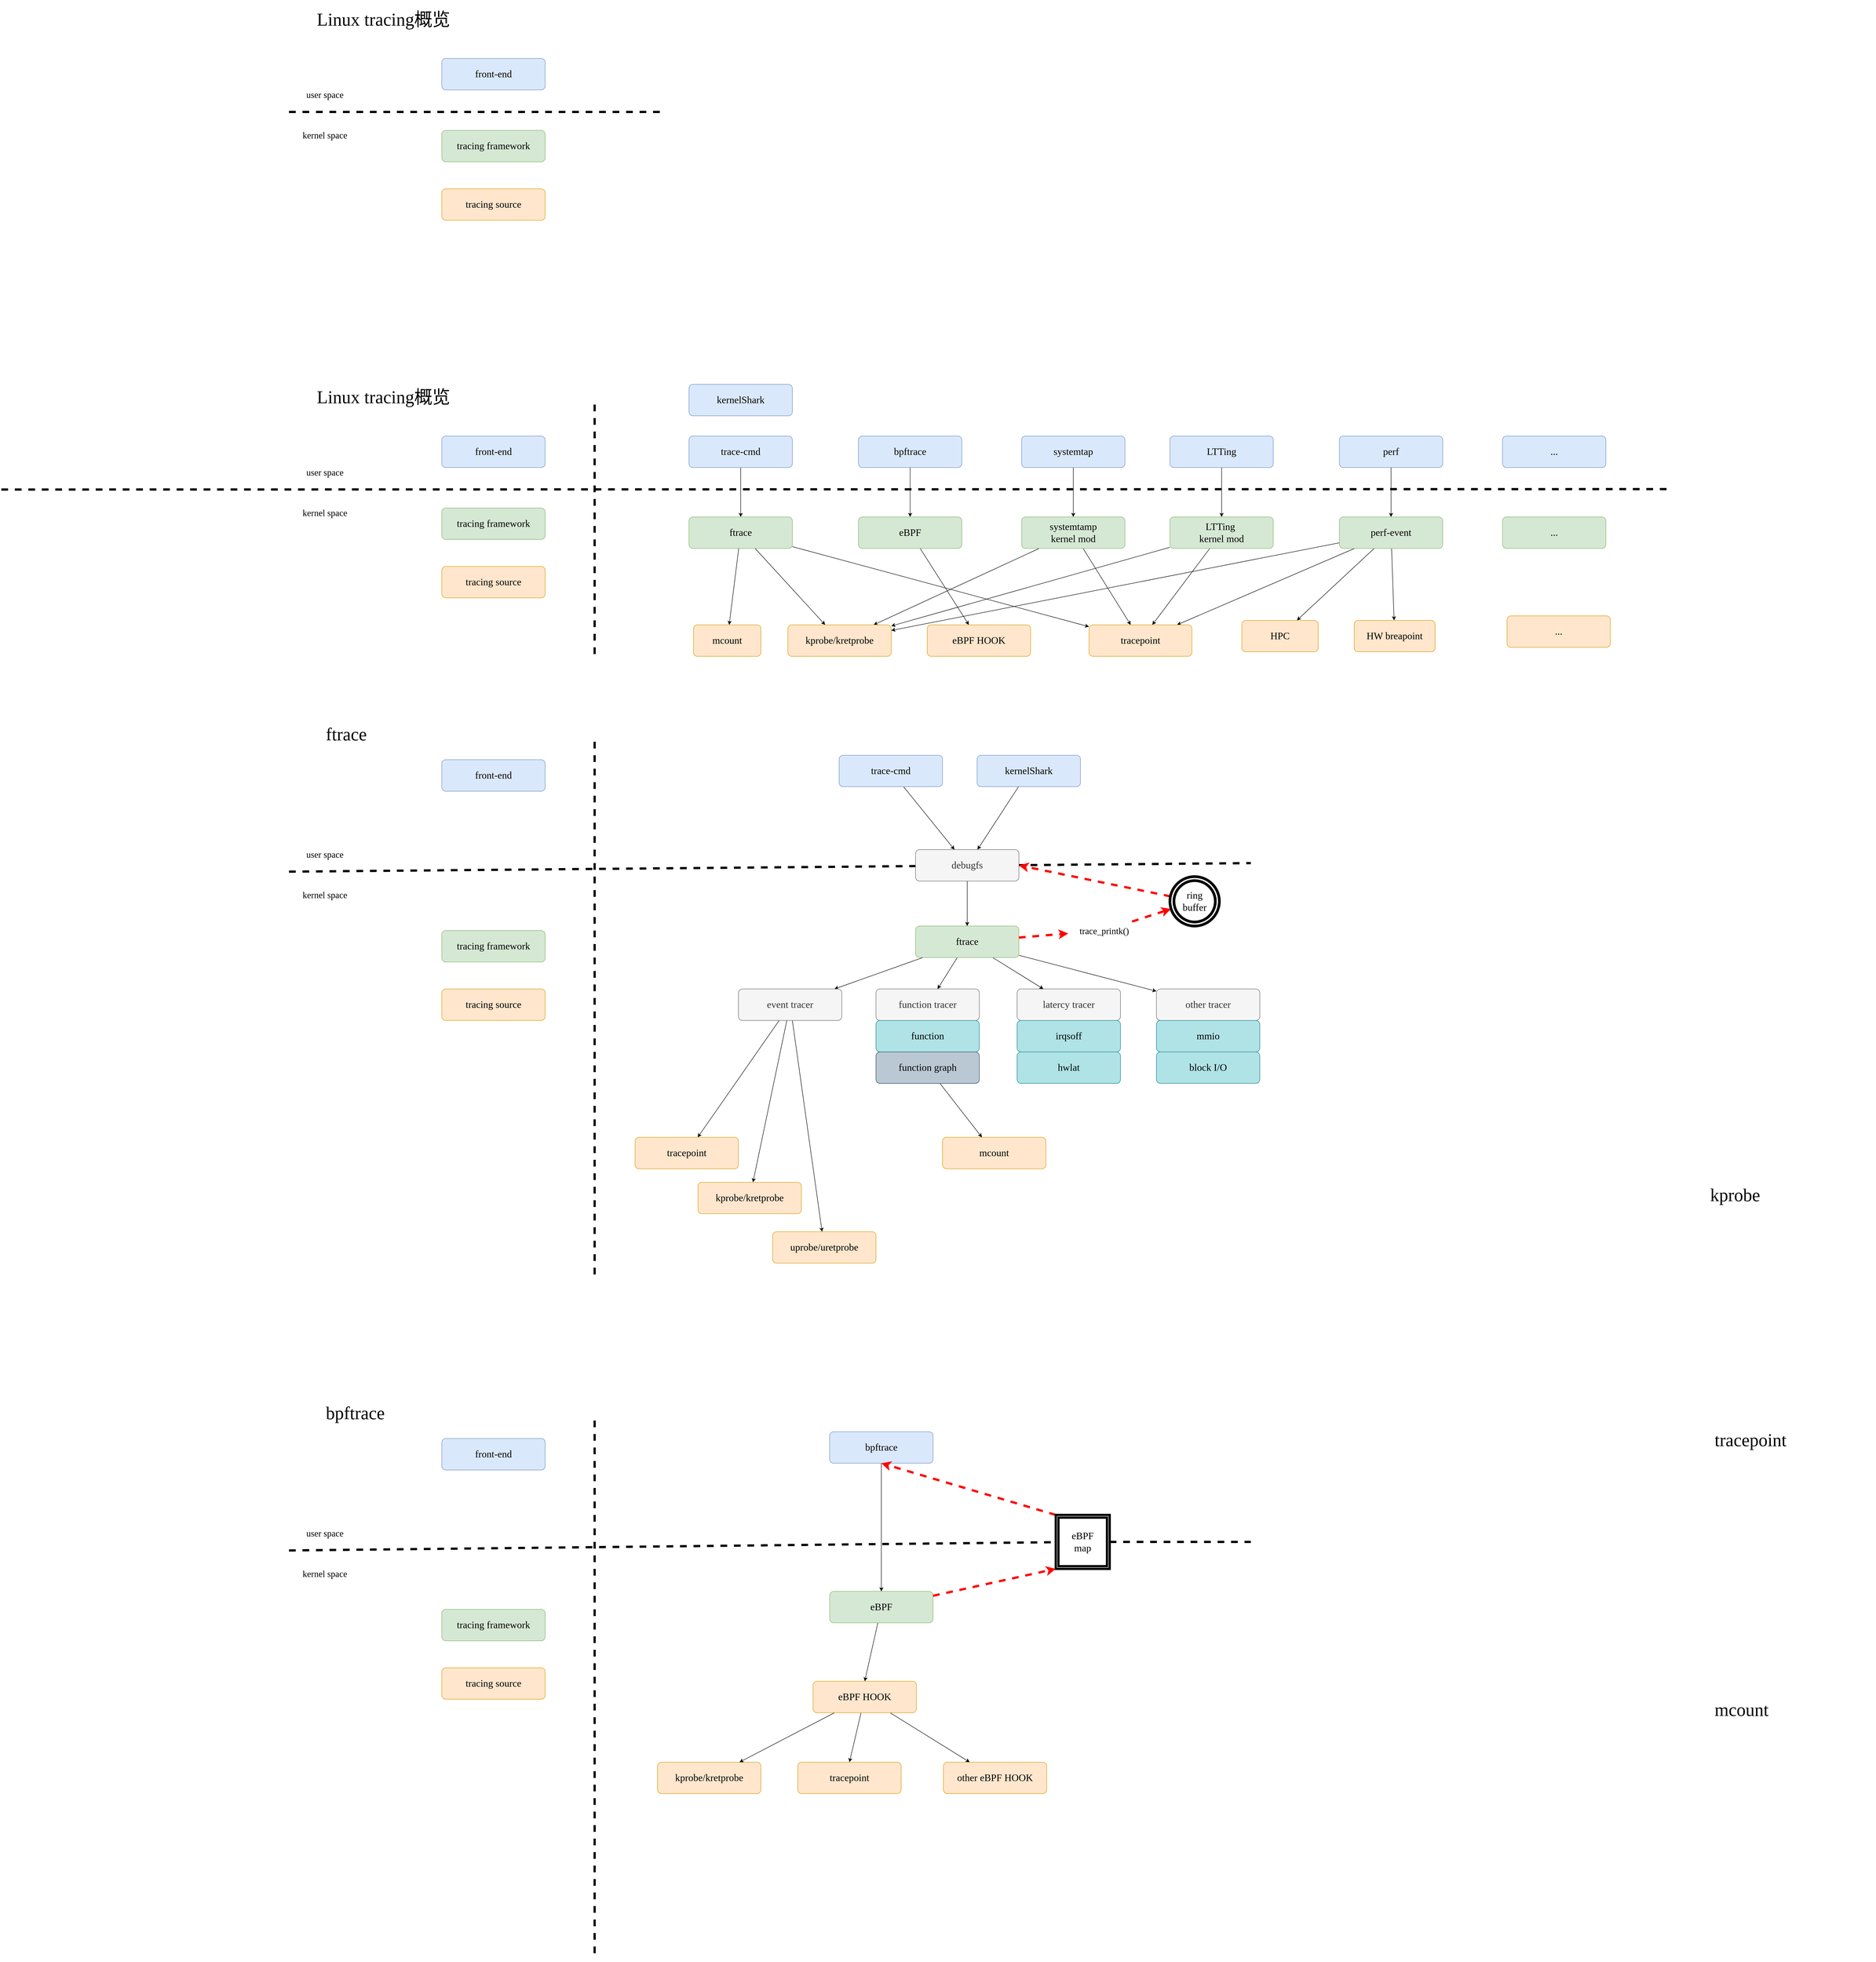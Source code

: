 <mxfile version="21.5.2" type="github">
  <diagram name="第 1 页" id="Hirs34b7jqaWPxaMW2Qh">
    <mxGraphModel dx="4906" dy="2654" grid="1" gridSize="10" guides="1" tooltips="1" connect="1" arrows="1" fold="1" page="1" pageScale="1" pageWidth="827" pageHeight="1169" math="0" shadow="0">
      <root>
        <mxCell id="0" />
        <mxCell id="1" parent="0" />
        <mxCell id="yIvQyhjBssw4aAH2rzGB-1" value="front-end" style="rounded=1;whiteSpace=wrap;html=1;arcSize=13;fontSize=22;fontFamily=Verdana;fillColor=#dae8fc;strokeColor=#6c8ebf;" vertex="1" parent="1">
          <mxGeometry x="-1140" y="240" width="230" height="70" as="geometry" />
        </mxCell>
        <mxCell id="yIvQyhjBssw4aAH2rzGB-3" value="Linux tracing概览" style="text;html=1;strokeColor=none;fillColor=none;align=left;verticalAlign=middle;whiteSpace=wrap;rounded=0;fontSize=40;fontFamily=Verdana;" vertex="1" parent="1">
          <mxGeometry x="-1420" y="110" width="360" height="85" as="geometry" />
        </mxCell>
        <mxCell id="yIvQyhjBssw4aAH2rzGB-5" value="" style="endArrow=none;dashed=1;html=1;rounded=0;strokeWidth=5;fontFamily=Verdana;" edge="1" parent="1">
          <mxGeometry width="50" height="50" relative="1" as="geometry">
            <mxPoint x="-2120" y="359" as="sourcePoint" />
            <mxPoint x="1593.333" y="358" as="targetPoint" />
          </mxGeometry>
        </mxCell>
        <mxCell id="yIvQyhjBssw4aAH2rzGB-6" value="user space" style="text;html=1;strokeColor=none;fillColor=none;align=center;verticalAlign=middle;whiteSpace=wrap;rounded=0;fontFamily=Verdana;fontSize=20;" vertex="1" parent="1">
          <mxGeometry x="-1480" y="300" width="160" height="40" as="geometry" />
        </mxCell>
        <mxCell id="yIvQyhjBssw4aAH2rzGB-7" value="kernel space" style="text;html=1;strokeColor=none;fillColor=none;align=center;verticalAlign=middle;whiteSpace=wrap;rounded=0;fontFamily=Verdana;fontSize=20;" vertex="1" parent="1">
          <mxGeometry x="-1480" y="390" width="160" height="40" as="geometry" />
        </mxCell>
        <mxCell id="yIvQyhjBssw4aAH2rzGB-8" value="tracing framework" style="rounded=1;whiteSpace=wrap;html=1;arcSize=13;fontSize=22;fontFamily=Verdana;fillColor=#d5e8d4;strokeColor=#82b366;" vertex="1" parent="1">
          <mxGeometry x="-1140" y="400" width="230" height="70" as="geometry" />
        </mxCell>
        <mxCell id="yIvQyhjBssw4aAH2rzGB-9" value="tracing source" style="rounded=1;whiteSpace=wrap;html=1;arcSize=13;fontSize=22;fontFamily=Verdana;fillColor=#ffe6cc;strokeColor=#d79b00;" vertex="1" parent="1">
          <mxGeometry x="-1140" y="530" width="230" height="70" as="geometry" />
        </mxCell>
        <mxCell id="yIvQyhjBssw4aAH2rzGB-10" value="ftrace&amp;nbsp;" style="text;html=1;strokeColor=none;fillColor=none;align=left;verticalAlign=middle;whiteSpace=wrap;rounded=0;fontSize=40;fontFamily=Verdana;" vertex="1" parent="1">
          <mxGeometry x="-1400" y="860" width="360" height="85" as="geometry" />
        </mxCell>
        <mxCell id="yIvQyhjBssw4aAH2rzGB-11" value="front-end" style="rounded=1;whiteSpace=wrap;html=1;arcSize=13;fontSize=22;fontFamily=Verdana;fillColor=#dae8fc;strokeColor=#6c8ebf;" vertex="1" parent="1">
          <mxGeometry x="-1140" y="960" width="230" height="70" as="geometry" />
        </mxCell>
        <mxCell id="yIvQyhjBssw4aAH2rzGB-12" value="" style="endArrow=none;dashed=1;html=1;rounded=0;strokeWidth=5;fontFamily=Verdana;" edge="1" parent="1">
          <mxGeometry width="50" height="50" relative="1" as="geometry">
            <mxPoint x="-1480" y="1209" as="sourcePoint" />
            <mxPoint x="660" y="1190" as="targetPoint" />
          </mxGeometry>
        </mxCell>
        <mxCell id="yIvQyhjBssw4aAH2rzGB-13" value="user space" style="text;html=1;strokeColor=none;fillColor=none;align=center;verticalAlign=middle;whiteSpace=wrap;rounded=0;fontFamily=Verdana;fontSize=20;" vertex="1" parent="1">
          <mxGeometry x="-1480" y="1150" width="160" height="40" as="geometry" />
        </mxCell>
        <mxCell id="yIvQyhjBssw4aAH2rzGB-14" value="kernel space" style="text;html=1;strokeColor=none;fillColor=none;align=center;verticalAlign=middle;whiteSpace=wrap;rounded=0;fontFamily=Verdana;fontSize=20;" vertex="1" parent="1">
          <mxGeometry x="-1480" y="1240" width="160" height="40" as="geometry" />
        </mxCell>
        <mxCell id="yIvQyhjBssw4aAH2rzGB-15" value="tracing framework" style="rounded=1;whiteSpace=wrap;html=1;arcSize=13;fontSize=22;fontFamily=Verdana;fillColor=#d5e8d4;strokeColor=#82b366;" vertex="1" parent="1">
          <mxGeometry x="-1140" y="1340" width="230" height="70" as="geometry" />
        </mxCell>
        <mxCell id="yIvQyhjBssw4aAH2rzGB-16" value="tracing source" style="rounded=1;whiteSpace=wrap;html=1;arcSize=13;fontSize=22;fontFamily=Verdana;fillColor=#ffe6cc;strokeColor=#d79b00;" vertex="1" parent="1">
          <mxGeometry x="-1140" y="1470" width="230" height="70" as="geometry" />
        </mxCell>
        <mxCell id="yIvQyhjBssw4aAH2rzGB-102" style="rounded=0;orthogonalLoop=1;jettySize=auto;html=1;" edge="1" parent="1" source="yIvQyhjBssw4aAH2rzGB-17" target="yIvQyhjBssw4aAH2rzGB-19">
          <mxGeometry relative="1" as="geometry" />
        </mxCell>
        <mxCell id="yIvQyhjBssw4aAH2rzGB-17" value="trace-cmd" style="rounded=1;whiteSpace=wrap;html=1;arcSize=13;fontSize=22;fontFamily=Verdana;fillColor=#dae8fc;strokeColor=#6c8ebf;" vertex="1" parent="1">
          <mxGeometry x="-256" y="950" width="230" height="70" as="geometry" />
        </mxCell>
        <mxCell id="yIvQyhjBssw4aAH2rzGB-103" style="rounded=0;orthogonalLoop=1;jettySize=auto;html=1;" edge="1" parent="1" source="yIvQyhjBssw4aAH2rzGB-18" target="yIvQyhjBssw4aAH2rzGB-19">
          <mxGeometry relative="1" as="geometry" />
        </mxCell>
        <mxCell id="yIvQyhjBssw4aAH2rzGB-18" value="kernelShark" style="rounded=1;whiteSpace=wrap;html=1;arcSize=13;fontSize=22;fontFamily=Verdana;fillColor=#dae8fc;strokeColor=#6c8ebf;" vertex="1" parent="1">
          <mxGeometry x="51" y="950" width="230" height="70" as="geometry" />
        </mxCell>
        <mxCell id="yIvQyhjBssw4aAH2rzGB-104" style="edgeStyle=orthogonalEdgeStyle;rounded=0;orthogonalLoop=1;jettySize=auto;html=1;" edge="1" parent="1" source="yIvQyhjBssw4aAH2rzGB-19" target="yIvQyhjBssw4aAH2rzGB-20">
          <mxGeometry relative="1" as="geometry" />
        </mxCell>
        <mxCell id="yIvQyhjBssw4aAH2rzGB-19" value="debugfs" style="rounded=1;whiteSpace=wrap;html=1;arcSize=13;fontSize=22;fontFamily=Verdana;strokeColor=#666666;fillColor=#f5f5f5;fontColor=#333333;" vertex="1" parent="1">
          <mxGeometry x="-86" y="1160" width="230" height="70" as="geometry" />
        </mxCell>
        <mxCell id="yIvQyhjBssw4aAH2rzGB-105" style="rounded=0;orthogonalLoop=1;jettySize=auto;html=1;" edge="1" parent="1" source="yIvQyhjBssw4aAH2rzGB-20" target="yIvQyhjBssw4aAH2rzGB-21">
          <mxGeometry relative="1" as="geometry" />
        </mxCell>
        <mxCell id="yIvQyhjBssw4aAH2rzGB-106" style="rounded=0;orthogonalLoop=1;jettySize=auto;html=1;" edge="1" parent="1" source="yIvQyhjBssw4aAH2rzGB-20" target="yIvQyhjBssw4aAH2rzGB-22">
          <mxGeometry relative="1" as="geometry" />
        </mxCell>
        <mxCell id="yIvQyhjBssw4aAH2rzGB-107" style="rounded=0;orthogonalLoop=1;jettySize=auto;html=1;" edge="1" parent="1" source="yIvQyhjBssw4aAH2rzGB-20" target="yIvQyhjBssw4aAH2rzGB-88">
          <mxGeometry relative="1" as="geometry" />
        </mxCell>
        <mxCell id="yIvQyhjBssw4aAH2rzGB-108" style="rounded=0;orthogonalLoop=1;jettySize=auto;html=1;" edge="1" parent="1" source="yIvQyhjBssw4aAH2rzGB-20" target="yIvQyhjBssw4aAH2rzGB-89">
          <mxGeometry relative="1" as="geometry" />
        </mxCell>
        <mxCell id="yIvQyhjBssw4aAH2rzGB-116" style="rounded=0;orthogonalLoop=1;jettySize=auto;html=1;strokeColor=#FF0000;strokeWidth=5;dashed=1;" edge="1" parent="1" source="yIvQyhjBssw4aAH2rzGB-120" target="yIvQyhjBssw4aAH2rzGB-115">
          <mxGeometry relative="1" as="geometry" />
        </mxCell>
        <mxCell id="yIvQyhjBssw4aAH2rzGB-20" value="ftrace" style="rounded=1;whiteSpace=wrap;html=1;arcSize=13;fontSize=22;fontFamily=Verdana;fillColor=#d5e8d4;strokeColor=#82b366;" vertex="1" parent="1">
          <mxGeometry x="-86" y="1330" width="230" height="70" as="geometry" />
        </mxCell>
        <mxCell id="yIvQyhjBssw4aAH2rzGB-109" style="rounded=0;orthogonalLoop=1;jettySize=auto;html=1;" edge="1" parent="1" source="yIvQyhjBssw4aAH2rzGB-21" target="yIvQyhjBssw4aAH2rzGB-23">
          <mxGeometry relative="1" as="geometry" />
        </mxCell>
        <mxCell id="yIvQyhjBssw4aAH2rzGB-110" style="rounded=0;orthogonalLoop=1;jettySize=auto;html=1;" edge="1" parent="1" source="yIvQyhjBssw4aAH2rzGB-21" target="yIvQyhjBssw4aAH2rzGB-24">
          <mxGeometry relative="1" as="geometry" />
        </mxCell>
        <mxCell id="yIvQyhjBssw4aAH2rzGB-113" style="rounded=0;orthogonalLoop=1;jettySize=auto;html=1;" edge="1" parent="1" source="yIvQyhjBssw4aAH2rzGB-21" target="yIvQyhjBssw4aAH2rzGB-112">
          <mxGeometry relative="1" as="geometry" />
        </mxCell>
        <mxCell id="yIvQyhjBssw4aAH2rzGB-21" value="event tracer" style="rounded=1;whiteSpace=wrap;html=1;arcSize=13;fontSize=22;fontFamily=Verdana;strokeColor=#666666;fillColor=#f5f5f5;fontColor=#333333;" vertex="1" parent="1">
          <mxGeometry x="-480" y="1470" width="230" height="70" as="geometry" />
        </mxCell>
        <mxCell id="yIvQyhjBssw4aAH2rzGB-22" value="function tracer" style="rounded=1;whiteSpace=wrap;html=1;arcSize=13;fontSize=22;fontFamily=Verdana;strokeColor=#666666;fillColor=#f5f5f5;fontColor=#333333;" vertex="1" parent="1">
          <mxGeometry x="-174" y="1470" width="230" height="70" as="geometry" />
        </mxCell>
        <mxCell id="yIvQyhjBssw4aAH2rzGB-23" value="tracepoint" style="rounded=1;whiteSpace=wrap;html=1;arcSize=13;fontSize=22;fontFamily=Verdana;fillColor=#ffe6cc;strokeColor=#d79b00;" vertex="1" parent="1">
          <mxGeometry x="-710" y="1800" width="230" height="70" as="geometry" />
        </mxCell>
        <mxCell id="yIvQyhjBssw4aAH2rzGB-24" value="kprobe/kretprobe" style="rounded=1;whiteSpace=wrap;html=1;arcSize=13;fontSize=22;fontFamily=Verdana;fillColor=#ffe6cc;strokeColor=#d79b00;" vertex="1" parent="1">
          <mxGeometry x="-570" y="1900" width="230" height="70" as="geometry" />
        </mxCell>
        <mxCell id="yIvQyhjBssw4aAH2rzGB-30" value="" style="endArrow=none;dashed=1;html=1;rounded=0;strokeWidth=5;fontFamily=Verdana;" edge="1" parent="1">
          <mxGeometry width="50" height="50" relative="1" as="geometry">
            <mxPoint x="-800" y="920" as="sourcePoint" />
            <mxPoint x="-800" y="2120" as="targetPoint" />
          </mxGeometry>
        </mxCell>
        <mxCell id="yIvQyhjBssw4aAH2rzGB-31" value="front-end" style="rounded=1;whiteSpace=wrap;html=1;arcSize=13;fontSize=22;fontFamily=Verdana;fillColor=#dae8fc;strokeColor=#6c8ebf;" vertex="1" parent="1">
          <mxGeometry x="-1140" y="-600" width="230" height="70" as="geometry" />
        </mxCell>
        <mxCell id="yIvQyhjBssw4aAH2rzGB-32" value="Linux tracing概览" style="text;html=1;strokeColor=none;fillColor=none;align=left;verticalAlign=middle;whiteSpace=wrap;rounded=0;fontSize=40;fontFamily=Verdana;" vertex="1" parent="1">
          <mxGeometry x="-1420" y="-730" width="360" height="85" as="geometry" />
        </mxCell>
        <mxCell id="yIvQyhjBssw4aAH2rzGB-33" value="" style="endArrow=none;dashed=1;html=1;rounded=0;strokeWidth=5;fontFamily=Verdana;" edge="1" parent="1">
          <mxGeometry width="50" height="50" relative="1" as="geometry">
            <mxPoint x="-1480" y="-481" as="sourcePoint" />
            <mxPoint x="-640" y="-481" as="targetPoint" />
          </mxGeometry>
        </mxCell>
        <mxCell id="yIvQyhjBssw4aAH2rzGB-34" value="user space" style="text;html=1;strokeColor=none;fillColor=none;align=center;verticalAlign=middle;whiteSpace=wrap;rounded=0;fontFamily=Verdana;fontSize=20;" vertex="1" parent="1">
          <mxGeometry x="-1480" y="-540" width="160" height="40" as="geometry" />
        </mxCell>
        <mxCell id="yIvQyhjBssw4aAH2rzGB-35" value="kernel space" style="text;html=1;strokeColor=none;fillColor=none;align=center;verticalAlign=middle;whiteSpace=wrap;rounded=0;fontFamily=Verdana;fontSize=20;" vertex="1" parent="1">
          <mxGeometry x="-1480" y="-450" width="160" height="40" as="geometry" />
        </mxCell>
        <mxCell id="yIvQyhjBssw4aAH2rzGB-36" value="tracing framework" style="rounded=1;whiteSpace=wrap;html=1;arcSize=13;fontSize=22;fontFamily=Verdana;fillColor=#d5e8d4;strokeColor=#82b366;" vertex="1" parent="1">
          <mxGeometry x="-1140" y="-440" width="230" height="70" as="geometry" />
        </mxCell>
        <mxCell id="yIvQyhjBssw4aAH2rzGB-37" value="tracing source" style="rounded=1;whiteSpace=wrap;html=1;arcSize=13;fontSize=22;fontFamily=Verdana;fillColor=#ffe6cc;strokeColor=#d79b00;" vertex="1" parent="1">
          <mxGeometry x="-1140" y="-310" width="230" height="70" as="geometry" />
        </mxCell>
        <mxCell id="yIvQyhjBssw4aAH2rzGB-38" value="" style="endArrow=none;dashed=1;html=1;rounded=0;strokeWidth=5;fontFamily=Verdana;" edge="1" parent="1">
          <mxGeometry width="50" height="50" relative="1" as="geometry">
            <mxPoint x="-800" y="170" as="sourcePoint" />
            <mxPoint x="-800" y="730" as="targetPoint" />
          </mxGeometry>
        </mxCell>
        <mxCell id="yIvQyhjBssw4aAH2rzGB-69" style="edgeStyle=orthogonalEdgeStyle;rounded=0;orthogonalLoop=1;jettySize=auto;html=1;" edge="1" parent="1" source="yIvQyhjBssw4aAH2rzGB-39" target="yIvQyhjBssw4aAH2rzGB-52">
          <mxGeometry relative="1" as="geometry" />
        </mxCell>
        <mxCell id="yIvQyhjBssw4aAH2rzGB-39" value="trace-cmd" style="rounded=1;whiteSpace=wrap;html=1;arcSize=13;fontSize=22;fontFamily=Verdana;fillColor=#dae8fc;strokeColor=#6c8ebf;" vertex="1" parent="1">
          <mxGeometry x="-590" y="240" width="230" height="70" as="geometry" />
        </mxCell>
        <mxCell id="yIvQyhjBssw4aAH2rzGB-72" style="edgeStyle=orthogonalEdgeStyle;rounded=0;orthogonalLoop=1;jettySize=auto;html=1;" edge="1" parent="1" source="yIvQyhjBssw4aAH2rzGB-40" target="yIvQyhjBssw4aAH2rzGB-53">
          <mxGeometry relative="1" as="geometry" />
        </mxCell>
        <mxCell id="yIvQyhjBssw4aAH2rzGB-40" value="bpftrace" style="rounded=1;whiteSpace=wrap;html=1;arcSize=13;fontSize=22;fontFamily=Verdana;fillColor=#dae8fc;strokeColor=#6c8ebf;" vertex="1" parent="1">
          <mxGeometry x="-213" y="240" width="230" height="70" as="geometry" />
        </mxCell>
        <mxCell id="yIvQyhjBssw4aAH2rzGB-74" style="edgeStyle=orthogonalEdgeStyle;rounded=0;orthogonalLoop=1;jettySize=auto;html=1;" edge="1" parent="1" source="yIvQyhjBssw4aAH2rzGB-41" target="yIvQyhjBssw4aAH2rzGB-54">
          <mxGeometry relative="1" as="geometry" />
        </mxCell>
        <mxCell id="yIvQyhjBssw4aAH2rzGB-41" value="systemtap" style="rounded=1;whiteSpace=wrap;html=1;arcSize=13;fontSize=22;fontFamily=Verdana;fillColor=#dae8fc;strokeColor=#6c8ebf;" vertex="1" parent="1">
          <mxGeometry x="150" y="240" width="230" height="70" as="geometry" />
        </mxCell>
        <mxCell id="yIvQyhjBssw4aAH2rzGB-75" style="edgeStyle=orthogonalEdgeStyle;rounded=0;orthogonalLoop=1;jettySize=auto;html=1;" edge="1" parent="1" source="yIvQyhjBssw4aAH2rzGB-42" target="yIvQyhjBssw4aAH2rzGB-55">
          <mxGeometry relative="1" as="geometry" />
        </mxCell>
        <mxCell id="yIvQyhjBssw4aAH2rzGB-42" value="LTTing" style="rounded=1;whiteSpace=wrap;html=1;arcSize=13;fontSize=22;fontFamily=Verdana;fillColor=#dae8fc;strokeColor=#6c8ebf;" vertex="1" parent="1">
          <mxGeometry x="480" y="240" width="230" height="70" as="geometry" />
        </mxCell>
        <mxCell id="yIvQyhjBssw4aAH2rzGB-76" style="edgeStyle=orthogonalEdgeStyle;rounded=0;orthogonalLoop=1;jettySize=auto;html=1;entryX=0.5;entryY=0;entryDx=0;entryDy=0;" edge="1" parent="1" source="yIvQyhjBssw4aAH2rzGB-43" target="yIvQyhjBssw4aAH2rzGB-56">
          <mxGeometry relative="1" as="geometry" />
        </mxCell>
        <mxCell id="yIvQyhjBssw4aAH2rzGB-43" value="perf" style="rounded=1;whiteSpace=wrap;html=1;arcSize=13;fontSize=22;fontFamily=Verdana;fillColor=#dae8fc;strokeColor=#6c8ebf;" vertex="1" parent="1">
          <mxGeometry x="857" y="240" width="230" height="70" as="geometry" />
        </mxCell>
        <mxCell id="yIvQyhjBssw4aAH2rzGB-44" value="..." style="rounded=1;whiteSpace=wrap;html=1;arcSize=13;fontSize=22;fontFamily=Verdana;fillColor=#dae8fc;strokeColor=#6c8ebf;" vertex="1" parent="1">
          <mxGeometry x="1220" y="240" width="230" height="70" as="geometry" />
        </mxCell>
        <mxCell id="yIvQyhjBssw4aAH2rzGB-70" style="rounded=0;orthogonalLoop=1;jettySize=auto;html=1;" edge="1" parent="1" source="yIvQyhjBssw4aAH2rzGB-52" target="yIvQyhjBssw4aAH2rzGB-64">
          <mxGeometry relative="1" as="geometry" />
        </mxCell>
        <mxCell id="yIvQyhjBssw4aAH2rzGB-71" style="rounded=0;orthogonalLoop=1;jettySize=auto;html=1;" edge="1" parent="1" source="yIvQyhjBssw4aAH2rzGB-52" target="yIvQyhjBssw4aAH2rzGB-59">
          <mxGeometry relative="1" as="geometry" />
        </mxCell>
        <mxCell id="yIvQyhjBssw4aAH2rzGB-82" style="rounded=0;orthogonalLoop=1;jettySize=auto;html=1;" edge="1" parent="1" source="yIvQyhjBssw4aAH2rzGB-52" target="yIvQyhjBssw4aAH2rzGB-66">
          <mxGeometry relative="1" as="geometry" />
        </mxCell>
        <mxCell id="yIvQyhjBssw4aAH2rzGB-52" value="ftrace" style="rounded=1;whiteSpace=wrap;html=1;arcSize=13;fontSize=22;fontFamily=Verdana;fillColor=#d5e8d4;strokeColor=#82b366;" vertex="1" parent="1">
          <mxGeometry x="-590" y="420" width="230" height="70" as="geometry" />
        </mxCell>
        <mxCell id="yIvQyhjBssw4aAH2rzGB-73" style="rounded=0;orthogonalLoop=1;jettySize=auto;html=1;" edge="1" parent="1" source="yIvQyhjBssw4aAH2rzGB-53" target="yIvQyhjBssw4aAH2rzGB-58">
          <mxGeometry relative="1" as="geometry" />
        </mxCell>
        <mxCell id="yIvQyhjBssw4aAH2rzGB-53" value="eBPF" style="rounded=1;whiteSpace=wrap;html=1;arcSize=13;fontSize=22;fontFamily=Verdana;fillColor=#d5e8d4;strokeColor=#82b366;" vertex="1" parent="1">
          <mxGeometry x="-213" y="420" width="230" height="70" as="geometry" />
        </mxCell>
        <mxCell id="yIvQyhjBssw4aAH2rzGB-83" style="rounded=0;orthogonalLoop=1;jettySize=auto;html=1;" edge="1" parent="1" source="yIvQyhjBssw4aAH2rzGB-54" target="yIvQyhjBssw4aAH2rzGB-64">
          <mxGeometry relative="1" as="geometry" />
        </mxCell>
        <mxCell id="yIvQyhjBssw4aAH2rzGB-84" style="rounded=0;orthogonalLoop=1;jettySize=auto;html=1;" edge="1" parent="1" source="yIvQyhjBssw4aAH2rzGB-54" target="yIvQyhjBssw4aAH2rzGB-59">
          <mxGeometry relative="1" as="geometry" />
        </mxCell>
        <mxCell id="yIvQyhjBssw4aAH2rzGB-54" value="systemtamp &lt;br&gt;kernel mod" style="rounded=1;whiteSpace=wrap;html=1;arcSize=13;fontSize=22;fontFamily=Verdana;fillColor=#d5e8d4;strokeColor=#82b366;" vertex="1" parent="1">
          <mxGeometry x="150" y="420" width="230" height="70" as="geometry" />
        </mxCell>
        <mxCell id="yIvQyhjBssw4aAH2rzGB-85" style="rounded=0;orthogonalLoop=1;jettySize=auto;html=1;" edge="1" parent="1" source="yIvQyhjBssw4aAH2rzGB-55" target="yIvQyhjBssw4aAH2rzGB-64">
          <mxGeometry relative="1" as="geometry" />
        </mxCell>
        <mxCell id="yIvQyhjBssw4aAH2rzGB-86" style="rounded=0;orthogonalLoop=1;jettySize=auto;html=1;" edge="1" parent="1" source="yIvQyhjBssw4aAH2rzGB-55" target="yIvQyhjBssw4aAH2rzGB-59">
          <mxGeometry relative="1" as="geometry" />
        </mxCell>
        <mxCell id="yIvQyhjBssw4aAH2rzGB-55" value="LTTing&amp;nbsp;&lt;br&gt;kernel mod" style="rounded=1;whiteSpace=wrap;html=1;arcSize=13;fontSize=22;fontFamily=Verdana;fillColor=#d5e8d4;strokeColor=#82b366;" vertex="1" parent="1">
          <mxGeometry x="480" y="420" width="230" height="70" as="geometry" />
        </mxCell>
        <mxCell id="yIvQyhjBssw4aAH2rzGB-77" style="rounded=0;orthogonalLoop=1;jettySize=auto;html=1;" edge="1" parent="1" source="yIvQyhjBssw4aAH2rzGB-56" target="yIvQyhjBssw4aAH2rzGB-67">
          <mxGeometry relative="1" as="geometry" />
        </mxCell>
        <mxCell id="yIvQyhjBssw4aAH2rzGB-78" style="rounded=0;orthogonalLoop=1;jettySize=auto;html=1;" edge="1" parent="1" source="yIvQyhjBssw4aAH2rzGB-56" target="yIvQyhjBssw4aAH2rzGB-68">
          <mxGeometry relative="1" as="geometry" />
        </mxCell>
        <mxCell id="yIvQyhjBssw4aAH2rzGB-79" style="rounded=0;orthogonalLoop=1;jettySize=auto;html=1;" edge="1" parent="1" source="yIvQyhjBssw4aAH2rzGB-56" target="yIvQyhjBssw4aAH2rzGB-59">
          <mxGeometry relative="1" as="geometry" />
        </mxCell>
        <mxCell id="yIvQyhjBssw4aAH2rzGB-80" style="rounded=0;orthogonalLoop=1;jettySize=auto;html=1;" edge="1" parent="1" source="yIvQyhjBssw4aAH2rzGB-56" target="yIvQyhjBssw4aAH2rzGB-64">
          <mxGeometry relative="1" as="geometry" />
        </mxCell>
        <mxCell id="yIvQyhjBssw4aAH2rzGB-56" value="perf-event" style="rounded=1;whiteSpace=wrap;html=1;arcSize=13;fontSize=22;fontFamily=Verdana;fillColor=#d5e8d4;strokeColor=#82b366;" vertex="1" parent="1">
          <mxGeometry x="857" y="420" width="230" height="70" as="geometry" />
        </mxCell>
        <mxCell id="yIvQyhjBssw4aAH2rzGB-57" value="..." style="rounded=1;whiteSpace=wrap;html=1;arcSize=13;fontSize=22;fontFamily=Verdana;fillColor=#d5e8d4;strokeColor=#82b366;" vertex="1" parent="1">
          <mxGeometry x="1220" y="420" width="230" height="70" as="geometry" />
        </mxCell>
        <mxCell id="yIvQyhjBssw4aAH2rzGB-58" value="eBPF HOOK" style="rounded=1;whiteSpace=wrap;html=1;arcSize=13;fontSize=22;fontFamily=Verdana;fillColor=#ffe6cc;strokeColor=#d79b00;" vertex="1" parent="1">
          <mxGeometry x="-60" y="660" width="230" height="70" as="geometry" />
        </mxCell>
        <mxCell id="yIvQyhjBssw4aAH2rzGB-59" value="tracepoint" style="rounded=1;whiteSpace=wrap;html=1;arcSize=13;fontSize=22;fontFamily=Verdana;fillColor=#ffe6cc;strokeColor=#d79b00;" vertex="1" parent="1">
          <mxGeometry x="300" y="660" width="229" height="70" as="geometry" />
        </mxCell>
        <mxCell id="yIvQyhjBssw4aAH2rzGB-63" value="..." style="rounded=1;whiteSpace=wrap;html=1;arcSize=13;fontSize=22;fontFamily=Verdana;fillColor=#ffe6cc;strokeColor=#d79b00;" vertex="1" parent="1">
          <mxGeometry x="1230" y="640" width="230" height="70" as="geometry" />
        </mxCell>
        <mxCell id="yIvQyhjBssw4aAH2rzGB-64" value="kprobe/kretprobe" style="rounded=1;whiteSpace=wrap;html=1;arcSize=13;fontSize=22;fontFamily=Verdana;fillColor=#ffe6cc;strokeColor=#d79b00;" vertex="1" parent="1">
          <mxGeometry x="-370" y="660" width="230" height="70" as="geometry" />
        </mxCell>
        <mxCell id="yIvQyhjBssw4aAH2rzGB-66" value="mcount" style="rounded=1;whiteSpace=wrap;html=1;arcSize=13;fontSize=22;fontFamily=Verdana;fillColor=#ffe6cc;strokeColor=#d79b00;" vertex="1" parent="1">
          <mxGeometry x="-580" y="660" width="150" height="70" as="geometry" />
        </mxCell>
        <mxCell id="yIvQyhjBssw4aAH2rzGB-67" value="HPC" style="rounded=1;whiteSpace=wrap;html=1;arcSize=13;fontSize=22;fontFamily=Verdana;fillColor=#ffe6cc;strokeColor=#d79b00;" vertex="1" parent="1">
          <mxGeometry x="640" y="650" width="170" height="70" as="geometry" />
        </mxCell>
        <mxCell id="yIvQyhjBssw4aAH2rzGB-68" value="HW breapoint" style="rounded=1;whiteSpace=wrap;html=1;arcSize=13;fontSize=22;fontFamily=Verdana;fillColor=#ffe6cc;strokeColor=#d79b00;" vertex="1" parent="1">
          <mxGeometry x="890" y="650" width="180" height="70" as="geometry" />
        </mxCell>
        <mxCell id="yIvQyhjBssw4aAH2rzGB-87" value="kernelShark" style="rounded=1;whiteSpace=wrap;html=1;arcSize=13;fontSize=22;fontFamily=Verdana;fillColor=#dae8fc;strokeColor=#6c8ebf;" vertex="1" parent="1">
          <mxGeometry x="-590" y="125" width="230" height="70" as="geometry" />
        </mxCell>
        <mxCell id="yIvQyhjBssw4aAH2rzGB-88" value="latercy tracer" style="rounded=1;whiteSpace=wrap;html=1;arcSize=13;fontSize=22;fontFamily=Verdana;strokeColor=#666666;fillColor=#f5f5f5;fontColor=#333333;" vertex="1" parent="1">
          <mxGeometry x="140" y="1470" width="230" height="70" as="geometry" />
        </mxCell>
        <mxCell id="yIvQyhjBssw4aAH2rzGB-89" value="other tracer" style="rounded=1;whiteSpace=wrap;html=1;arcSize=13;fontSize=22;fontFamily=Verdana;strokeColor=#666666;fillColor=#f5f5f5;fontColor=#333333;" vertex="1" parent="1">
          <mxGeometry x="450" y="1470" width="230" height="70" as="geometry" />
        </mxCell>
        <mxCell id="yIvQyhjBssw4aAH2rzGB-90" value="function" style="rounded=1;whiteSpace=wrap;html=1;arcSize=13;fontSize=22;fontFamily=Verdana;strokeColor=#0e8088;fillColor=#b0e3e6;" vertex="1" parent="1">
          <mxGeometry x="-174" y="1540" width="230" height="70" as="geometry" />
        </mxCell>
        <mxCell id="yIvQyhjBssw4aAH2rzGB-111" style="rounded=0;orthogonalLoop=1;jettySize=auto;html=1;" edge="1" parent="1" source="yIvQyhjBssw4aAH2rzGB-91" target="yIvQyhjBssw4aAH2rzGB-101">
          <mxGeometry relative="1" as="geometry" />
        </mxCell>
        <mxCell id="yIvQyhjBssw4aAH2rzGB-91" value="function graph" style="rounded=1;whiteSpace=wrap;html=1;arcSize=13;fontSize=22;fontFamily=Verdana;strokeColor=#23445d;fillColor=#bac8d3;" vertex="1" parent="1">
          <mxGeometry x="-174" y="1610" width="230" height="70" as="geometry" />
        </mxCell>
        <mxCell id="yIvQyhjBssw4aAH2rzGB-93" value="irqsoff" style="rounded=1;whiteSpace=wrap;html=1;arcSize=13;fontSize=22;fontFamily=Verdana;strokeColor=#0e8088;fillColor=#b0e3e6;" vertex="1" parent="1">
          <mxGeometry x="140" y="1540" width="230" height="70" as="geometry" />
        </mxCell>
        <mxCell id="yIvQyhjBssw4aAH2rzGB-94" value="hwlat" style="rounded=1;whiteSpace=wrap;html=1;arcSize=13;fontSize=22;fontFamily=Verdana;strokeColor=#0e8088;fillColor=#b0e3e6;" vertex="1" parent="1">
          <mxGeometry x="140" y="1610" width="230" height="70" as="geometry" />
        </mxCell>
        <mxCell id="yIvQyhjBssw4aAH2rzGB-95" value="mmio" style="rounded=1;whiteSpace=wrap;html=1;arcSize=13;fontSize=22;fontFamily=Verdana;strokeColor=#0e8088;fillColor=#b0e3e6;" vertex="1" parent="1">
          <mxGeometry x="450" y="1540" width="230" height="70" as="geometry" />
        </mxCell>
        <mxCell id="yIvQyhjBssw4aAH2rzGB-96" value="block I/O" style="rounded=1;whiteSpace=wrap;html=1;arcSize=13;fontSize=22;fontFamily=Verdana;strokeColor=#0e8088;fillColor=#b0e3e6;" vertex="1" parent="1">
          <mxGeometry x="450" y="1610" width="230" height="70" as="geometry" />
        </mxCell>
        <mxCell id="yIvQyhjBssw4aAH2rzGB-101" value="mcount" style="rounded=1;whiteSpace=wrap;html=1;arcSize=13;fontSize=22;fontFamily=Verdana;fillColor=#ffe6cc;strokeColor=#d79b00;" vertex="1" parent="1">
          <mxGeometry x="-26" y="1800" width="230" height="70" as="geometry" />
        </mxCell>
        <mxCell id="yIvQyhjBssw4aAH2rzGB-112" value="uprobe/uretprobe" style="rounded=1;whiteSpace=wrap;html=1;arcSize=13;fontSize=22;fontFamily=Verdana;fillColor=#ffe6cc;strokeColor=#d79b00;" vertex="1" parent="1">
          <mxGeometry x="-404" y="2010" width="230" height="70" as="geometry" />
        </mxCell>
        <mxCell id="yIvQyhjBssw4aAH2rzGB-117" style="rounded=0;orthogonalLoop=1;jettySize=auto;html=1;entryX=1;entryY=0.5;entryDx=0;entryDy=0;strokeWidth=5;strokeColor=#FF0000;dashed=1;" edge="1" parent="1" source="yIvQyhjBssw4aAH2rzGB-115" target="yIvQyhjBssw4aAH2rzGB-19">
          <mxGeometry relative="1" as="geometry" />
        </mxCell>
        <mxCell id="yIvQyhjBssw4aAH2rzGB-115" value="&lt;font style=&quot;font-size: 22px;&quot; face=&quot;Verdana&quot;&gt;ring&lt;br&gt;buffer&lt;/font&gt;" style="ellipse;shape=doubleEllipse;whiteSpace=wrap;html=1;aspect=fixed;perimeterSpacing=0;strokeWidth=6;" vertex="1" parent="1">
          <mxGeometry x="480" y="1220" width="110" height="110" as="geometry" />
        </mxCell>
        <mxCell id="yIvQyhjBssw4aAH2rzGB-121" value="" style="rounded=0;orthogonalLoop=1;jettySize=auto;html=1;strokeColor=#FF0000;strokeWidth=5;dashed=1;" edge="1" parent="1" source="yIvQyhjBssw4aAH2rzGB-20" target="yIvQyhjBssw4aAH2rzGB-120">
          <mxGeometry relative="1" as="geometry">
            <mxPoint x="144" y="1349" as="sourcePoint" />
            <mxPoint x="561" y="1292" as="targetPoint" />
          </mxGeometry>
        </mxCell>
        <mxCell id="yIvQyhjBssw4aAH2rzGB-120" value="trace_printk()" style="text;html=1;strokeColor=none;fillColor=none;align=center;verticalAlign=middle;whiteSpace=wrap;rounded=0;fontFamily=Verdana;fontSize=20;" vertex="1" parent="1">
          <mxGeometry x="254" y="1320" width="160" height="40" as="geometry" />
        </mxCell>
        <mxCell id="yIvQyhjBssw4aAH2rzGB-123" value="bpftrace" style="text;html=1;strokeColor=none;fillColor=none;align=left;verticalAlign=middle;whiteSpace=wrap;rounded=0;fontSize=40;fontFamily=Verdana;" vertex="1" parent="1">
          <mxGeometry x="-1400" y="2370" width="360" height="85" as="geometry" />
        </mxCell>
        <mxCell id="yIvQyhjBssw4aAH2rzGB-124" value="front-end" style="rounded=1;whiteSpace=wrap;html=1;arcSize=13;fontSize=22;fontFamily=Verdana;fillColor=#dae8fc;strokeColor=#6c8ebf;" vertex="1" parent="1">
          <mxGeometry x="-1140" y="2470" width="230" height="70" as="geometry" />
        </mxCell>
        <mxCell id="yIvQyhjBssw4aAH2rzGB-125" value="" style="endArrow=none;dashed=1;html=1;rounded=0;strokeWidth=5;fontFamily=Verdana;" edge="1" parent="1" source="yIvQyhjBssw4aAH2rzGB-175">
          <mxGeometry width="50" height="50" relative="1" as="geometry">
            <mxPoint x="-1480" y="2719" as="sourcePoint" />
            <mxPoint x="660" y="2700" as="targetPoint" />
          </mxGeometry>
        </mxCell>
        <mxCell id="yIvQyhjBssw4aAH2rzGB-126" value="user space" style="text;html=1;strokeColor=none;fillColor=none;align=center;verticalAlign=middle;whiteSpace=wrap;rounded=0;fontFamily=Verdana;fontSize=20;" vertex="1" parent="1">
          <mxGeometry x="-1480" y="2660" width="160" height="40" as="geometry" />
        </mxCell>
        <mxCell id="yIvQyhjBssw4aAH2rzGB-127" value="kernel space" style="text;html=1;strokeColor=none;fillColor=none;align=center;verticalAlign=middle;whiteSpace=wrap;rounded=0;fontFamily=Verdana;fontSize=20;" vertex="1" parent="1">
          <mxGeometry x="-1480" y="2750" width="160" height="40" as="geometry" />
        </mxCell>
        <mxCell id="yIvQyhjBssw4aAH2rzGB-128" value="tracing framework" style="rounded=1;whiteSpace=wrap;html=1;arcSize=13;fontSize=22;fontFamily=Verdana;fillColor=#d5e8d4;strokeColor=#82b366;" vertex="1" parent="1">
          <mxGeometry x="-1140" y="2850" width="230" height="70" as="geometry" />
        </mxCell>
        <mxCell id="yIvQyhjBssw4aAH2rzGB-129" value="tracing source" style="rounded=1;whiteSpace=wrap;html=1;arcSize=13;fontSize=22;fontFamily=Verdana;fillColor=#ffe6cc;strokeColor=#d79b00;" vertex="1" parent="1">
          <mxGeometry x="-1140" y="2980" width="230" height="70" as="geometry" />
        </mxCell>
        <mxCell id="yIvQyhjBssw4aAH2rzGB-165" style="rounded=0;orthogonalLoop=1;jettySize=auto;html=1;strokeColor=#000000;fontColor=#FEFAE0;fillColor=#BC6C25;" edge="1" parent="1" source="yIvQyhjBssw4aAH2rzGB-131" target="yIvQyhjBssw4aAH2rzGB-141">
          <mxGeometry relative="1" as="geometry" />
        </mxCell>
        <mxCell id="yIvQyhjBssw4aAH2rzGB-131" value="bpftrace" style="rounded=1;whiteSpace=wrap;html=1;arcSize=13;fontSize=22;fontFamily=Verdana;fillColor=#dae8fc;strokeColor=#6c8ebf;" vertex="1" parent="1">
          <mxGeometry x="-277" y="2455" width="230" height="70" as="geometry" />
        </mxCell>
        <mxCell id="yIvQyhjBssw4aAH2rzGB-137" style="rounded=0;orthogonalLoop=1;jettySize=auto;html=1;entryX=0.5;entryY=0;entryDx=0;entryDy=0;" edge="1" parent="1" source="yIvQyhjBssw4aAH2rzGB-141" target="yIvQyhjBssw4aAH2rzGB-166">
          <mxGeometry relative="1" as="geometry">
            <mxPoint x="-228" y="2950" as="targetPoint" />
          </mxGeometry>
        </mxCell>
        <mxCell id="yIvQyhjBssw4aAH2rzGB-141" value="eBPF" style="rounded=1;whiteSpace=wrap;html=1;arcSize=13;fontSize=22;fontFamily=Verdana;fillColor=#d5e8d4;strokeColor=#82b366;" vertex="1" parent="1">
          <mxGeometry x="-277" y="2810" width="230" height="70" as="geometry" />
        </mxCell>
        <mxCell id="yIvQyhjBssw4aAH2rzGB-147" value="tracepoint" style="rounded=1;whiteSpace=wrap;html=1;arcSize=13;fontSize=22;fontFamily=Verdana;fillColor=#ffe6cc;strokeColor=#d79b00;" vertex="1" parent="1">
          <mxGeometry x="-348" y="3190" width="230" height="70" as="geometry" />
        </mxCell>
        <mxCell id="yIvQyhjBssw4aAH2rzGB-148" value="kprobe/kretprobe" style="rounded=1;whiteSpace=wrap;html=1;arcSize=13;fontSize=22;fontFamily=Verdana;fillColor=#ffe6cc;strokeColor=#d79b00;" vertex="1" parent="1">
          <mxGeometry x="-660" y="3190" width="230" height="70" as="geometry" />
        </mxCell>
        <mxCell id="yIvQyhjBssw4aAH2rzGB-149" value="" style="endArrow=none;dashed=1;html=1;rounded=0;strokeWidth=5;fontFamily=Verdana;" edge="1" parent="1">
          <mxGeometry width="50" height="50" relative="1" as="geometry">
            <mxPoint x="-800" y="2430" as="sourcePoint" />
            <mxPoint x="-800" y="3630" as="targetPoint" />
          </mxGeometry>
        </mxCell>
        <mxCell id="yIvQyhjBssw4aAH2rzGB-161" style="rounded=0;orthogonalLoop=1;jettySize=auto;html=1;entryX=0.5;entryY=1;entryDx=0;entryDy=0;strokeWidth=5;strokeColor=#FF0000;dashed=1;exitX=0;exitY=0;exitDx=0;exitDy=0;" edge="1" parent="1" source="yIvQyhjBssw4aAH2rzGB-175" target="yIvQyhjBssw4aAH2rzGB-131">
          <mxGeometry relative="1" as="geometry">
            <mxPoint x="328.795" y="2687.69" as="sourcePoint" />
            <mxPoint x="-30" y="2705" as="targetPoint" />
          </mxGeometry>
        </mxCell>
        <mxCell id="yIvQyhjBssw4aAH2rzGB-163" value="" style="rounded=0;orthogonalLoop=1;jettySize=auto;html=1;strokeColor=#FF0000;strokeWidth=5;dashed=1;entryX=0;entryY=1;entryDx=0;entryDy=0;" edge="1" parent="1" source="yIvQyhjBssw4aAH2rzGB-141" target="yIvQyhjBssw4aAH2rzGB-175">
          <mxGeometry relative="1" as="geometry">
            <mxPoint x="-30" y="2859" as="sourcePoint" />
            <mxPoint x="327.743" y="2718.735" as="targetPoint" />
          </mxGeometry>
        </mxCell>
        <mxCell id="yIvQyhjBssw4aAH2rzGB-169" style="rounded=0;orthogonalLoop=1;jettySize=auto;html=1;strokeColor=#000000;fontColor=#FEFAE0;fillColor=#BC6C25;" edge="1" parent="1" source="yIvQyhjBssw4aAH2rzGB-166" target="yIvQyhjBssw4aAH2rzGB-148">
          <mxGeometry relative="1" as="geometry" />
        </mxCell>
        <mxCell id="yIvQyhjBssw4aAH2rzGB-170" style="rounded=0;orthogonalLoop=1;jettySize=auto;html=1;entryX=0.5;entryY=0;entryDx=0;entryDy=0;strokeColor=#000000;fontColor=#FEFAE0;fillColor=#BC6C25;" edge="1" parent="1" source="yIvQyhjBssw4aAH2rzGB-166" target="yIvQyhjBssw4aAH2rzGB-147">
          <mxGeometry relative="1" as="geometry" />
        </mxCell>
        <mxCell id="yIvQyhjBssw4aAH2rzGB-171" style="rounded=0;orthogonalLoop=1;jettySize=auto;html=1;strokeColor=#000000;fontColor=#FEFAE0;fillColor=#BC6C25;" edge="1" parent="1" source="yIvQyhjBssw4aAH2rzGB-166" target="yIvQyhjBssw4aAH2rzGB-168">
          <mxGeometry relative="1" as="geometry" />
        </mxCell>
        <mxCell id="yIvQyhjBssw4aAH2rzGB-166" value="eBPF HOOK" style="rounded=1;whiteSpace=wrap;html=1;arcSize=13;fontSize=22;fontFamily=Verdana;fillColor=#ffe6cc;strokeColor=#d79b00;" vertex="1" parent="1">
          <mxGeometry x="-314" y="3010" width="230" height="70" as="geometry" />
        </mxCell>
        <mxCell id="yIvQyhjBssw4aAH2rzGB-168" value="other eBPF HOOK" style="rounded=1;whiteSpace=wrap;html=1;arcSize=13;fontSize=22;fontFamily=Verdana;fillColor=#ffe6cc;strokeColor=#d79b00;" vertex="1" parent="1">
          <mxGeometry x="-24" y="3190" width="230" height="70" as="geometry" />
        </mxCell>
        <mxCell id="yIvQyhjBssw4aAH2rzGB-172" value="kprobe" style="text;html=1;strokeColor=none;fillColor=none;align=left;verticalAlign=middle;whiteSpace=wrap;rounded=0;fontSize=40;fontFamily=Verdana;" vertex="1" parent="1">
          <mxGeometry x="1680" y="1885" width="360" height="85" as="geometry" />
        </mxCell>
        <mxCell id="yIvQyhjBssw4aAH2rzGB-173" value="tracepoint" style="text;html=1;strokeColor=none;fillColor=none;align=left;verticalAlign=middle;whiteSpace=wrap;rounded=0;fontSize=40;fontFamily=Verdana;" vertex="1" parent="1">
          <mxGeometry x="1690" y="2430" width="360" height="85" as="geometry" />
        </mxCell>
        <mxCell id="yIvQyhjBssw4aAH2rzGB-174" value="mcount" style="text;html=1;strokeColor=none;fillColor=none;align=left;verticalAlign=middle;whiteSpace=wrap;rounded=0;fontSize=40;fontFamily=Verdana;" vertex="1" parent="1">
          <mxGeometry x="1690" y="3030" width="360" height="85" as="geometry" />
        </mxCell>
        <mxCell id="yIvQyhjBssw4aAH2rzGB-176" value="" style="endArrow=none;dashed=1;html=1;rounded=0;strokeWidth=5;fontFamily=Verdana;" edge="1" parent="1" target="yIvQyhjBssw4aAH2rzGB-175">
          <mxGeometry width="50" height="50" relative="1" as="geometry">
            <mxPoint x="-1480" y="2719" as="sourcePoint" />
            <mxPoint x="660" y="2700" as="targetPoint" />
          </mxGeometry>
        </mxCell>
        <mxCell id="yIvQyhjBssw4aAH2rzGB-175" value="&lt;font style=&quot;font-size: 22px;&quot; face=&quot;Verdana&quot;&gt;&lt;font style=&quot;font-size: 22px;&quot; color=&quot;#000000&quot;&gt;eBPF&lt;br&gt;map&lt;/font&gt;&lt;br&gt;&lt;/font&gt;" style="shape=ext;double=1;whiteSpace=wrap;html=1;aspect=fixed;strokeColor=#000000;fontColor=#FEFAE0;fillColor=none;strokeWidth=5;" vertex="1" parent="1">
          <mxGeometry x="226" y="2640" width="120" height="120" as="geometry" />
        </mxCell>
      </root>
    </mxGraphModel>
  </diagram>
</mxfile>
